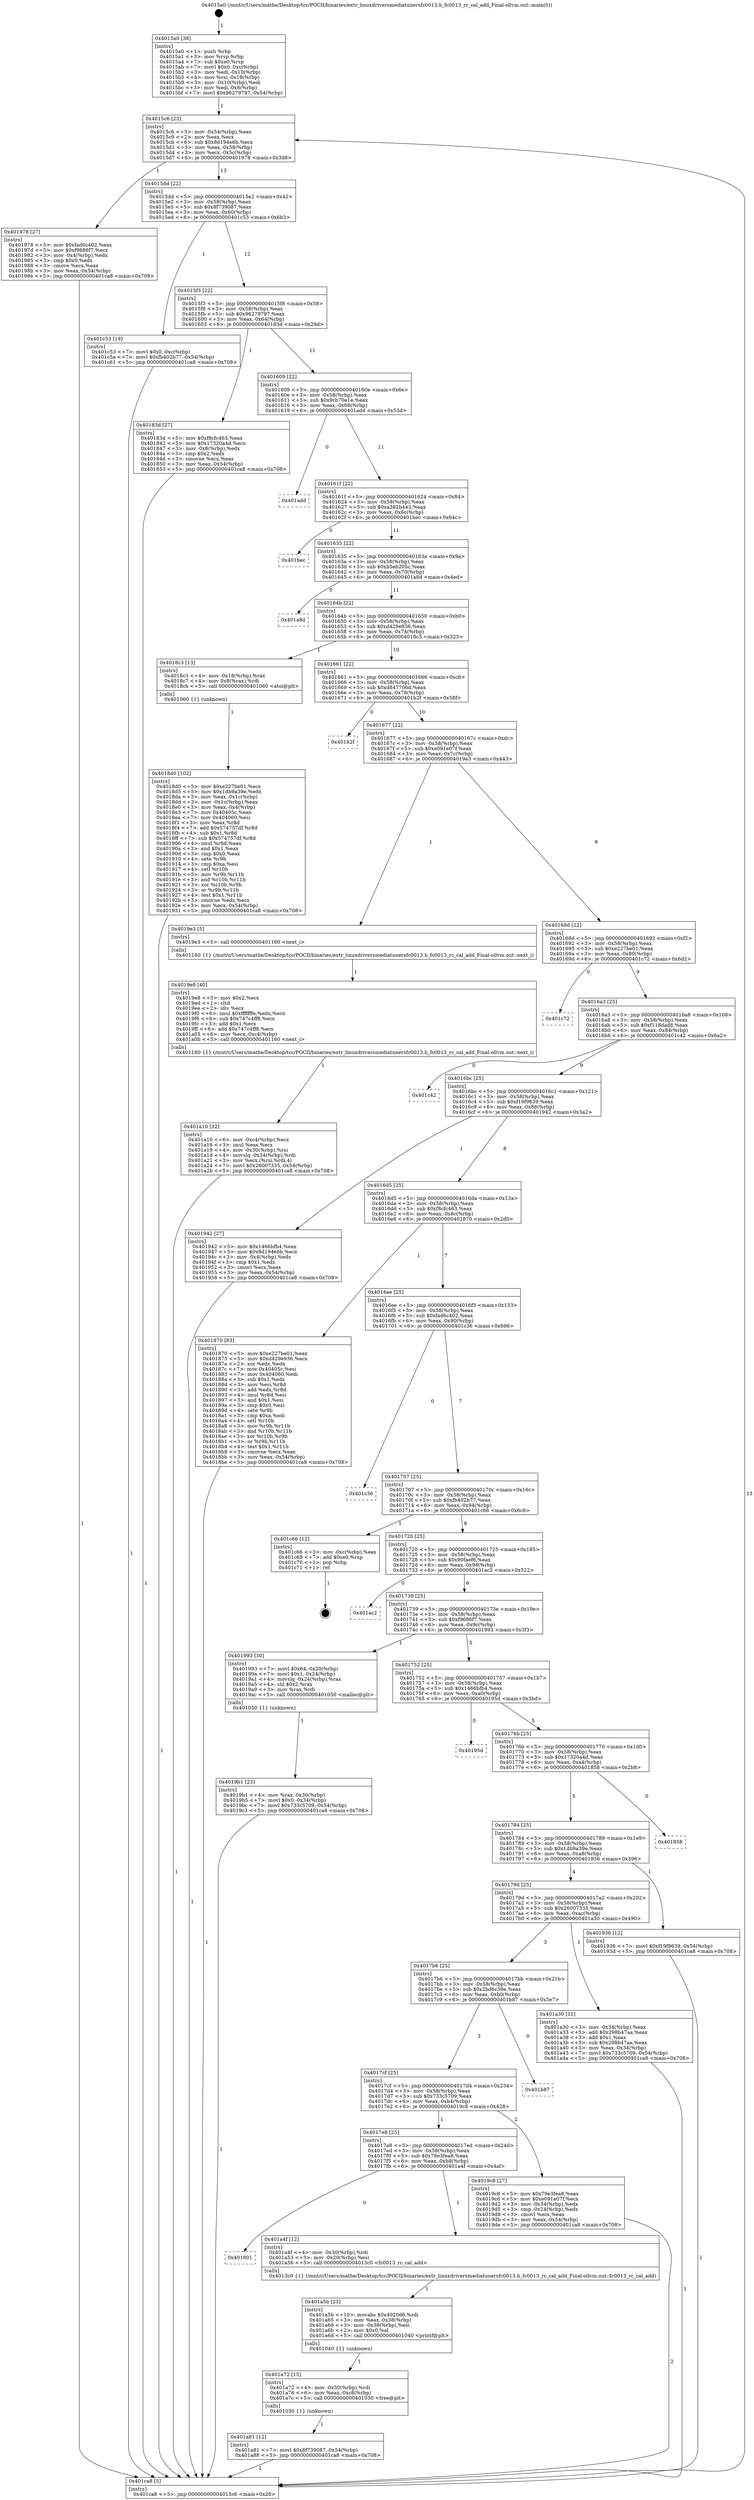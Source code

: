 digraph "0x4015a0" {
  label = "0x4015a0 (/mnt/c/Users/mathe/Desktop/tcc/POCII/binaries/extr_linuxdriversmediatunersfc0013.h_fc0013_rc_cal_add_Final-ollvm.out::main(0))"
  labelloc = "t"
  node[shape=record]

  Entry [label="",width=0.3,height=0.3,shape=circle,fillcolor=black,style=filled]
  "0x4015c6" [label="{
     0x4015c6 [23]\l
     | [instrs]\l
     &nbsp;&nbsp;0x4015c6 \<+3\>: mov -0x54(%rbp),%eax\l
     &nbsp;&nbsp;0x4015c9 \<+2\>: mov %eax,%ecx\l
     &nbsp;&nbsp;0x4015cb \<+6\>: sub $0x8d194e6b,%ecx\l
     &nbsp;&nbsp;0x4015d1 \<+3\>: mov %eax,-0x58(%rbp)\l
     &nbsp;&nbsp;0x4015d4 \<+3\>: mov %ecx,-0x5c(%rbp)\l
     &nbsp;&nbsp;0x4015d7 \<+6\>: je 0000000000401978 \<main+0x3d8\>\l
  }"]
  "0x401978" [label="{
     0x401978 [27]\l
     | [instrs]\l
     &nbsp;&nbsp;0x401978 \<+5\>: mov $0xfad6c402,%eax\l
     &nbsp;&nbsp;0x40197d \<+5\>: mov $0xf9686f7,%ecx\l
     &nbsp;&nbsp;0x401982 \<+3\>: mov -0x4(%rbp),%edx\l
     &nbsp;&nbsp;0x401985 \<+3\>: cmp $0x0,%edx\l
     &nbsp;&nbsp;0x401988 \<+3\>: cmove %ecx,%eax\l
     &nbsp;&nbsp;0x40198b \<+3\>: mov %eax,-0x54(%rbp)\l
     &nbsp;&nbsp;0x40198e \<+5\>: jmp 0000000000401ca8 \<main+0x708\>\l
  }"]
  "0x4015dd" [label="{
     0x4015dd [22]\l
     | [instrs]\l
     &nbsp;&nbsp;0x4015dd \<+5\>: jmp 00000000004015e2 \<main+0x42\>\l
     &nbsp;&nbsp;0x4015e2 \<+3\>: mov -0x58(%rbp),%eax\l
     &nbsp;&nbsp;0x4015e5 \<+5\>: sub $0x8f739087,%eax\l
     &nbsp;&nbsp;0x4015ea \<+3\>: mov %eax,-0x60(%rbp)\l
     &nbsp;&nbsp;0x4015ed \<+6\>: je 0000000000401c53 \<main+0x6b3\>\l
  }"]
  Exit [label="",width=0.3,height=0.3,shape=circle,fillcolor=black,style=filled,peripheries=2]
  "0x401c53" [label="{
     0x401c53 [19]\l
     | [instrs]\l
     &nbsp;&nbsp;0x401c53 \<+7\>: movl $0x0,-0xc(%rbp)\l
     &nbsp;&nbsp;0x401c5a \<+7\>: movl $0xfb402b77,-0x54(%rbp)\l
     &nbsp;&nbsp;0x401c61 \<+5\>: jmp 0000000000401ca8 \<main+0x708\>\l
  }"]
  "0x4015f3" [label="{
     0x4015f3 [22]\l
     | [instrs]\l
     &nbsp;&nbsp;0x4015f3 \<+5\>: jmp 00000000004015f8 \<main+0x58\>\l
     &nbsp;&nbsp;0x4015f8 \<+3\>: mov -0x58(%rbp),%eax\l
     &nbsp;&nbsp;0x4015fb \<+5\>: sub $0x96279797,%eax\l
     &nbsp;&nbsp;0x401600 \<+3\>: mov %eax,-0x64(%rbp)\l
     &nbsp;&nbsp;0x401603 \<+6\>: je 000000000040183d \<main+0x29d\>\l
  }"]
  "0x401a81" [label="{
     0x401a81 [12]\l
     | [instrs]\l
     &nbsp;&nbsp;0x401a81 \<+7\>: movl $0x8f739087,-0x54(%rbp)\l
     &nbsp;&nbsp;0x401a88 \<+5\>: jmp 0000000000401ca8 \<main+0x708\>\l
  }"]
  "0x40183d" [label="{
     0x40183d [27]\l
     | [instrs]\l
     &nbsp;&nbsp;0x40183d \<+5\>: mov $0xf8cfc463,%eax\l
     &nbsp;&nbsp;0x401842 \<+5\>: mov $0x17320a4d,%ecx\l
     &nbsp;&nbsp;0x401847 \<+3\>: mov -0x8(%rbp),%edx\l
     &nbsp;&nbsp;0x40184a \<+3\>: cmp $0x2,%edx\l
     &nbsp;&nbsp;0x40184d \<+3\>: cmovne %ecx,%eax\l
     &nbsp;&nbsp;0x401850 \<+3\>: mov %eax,-0x54(%rbp)\l
     &nbsp;&nbsp;0x401853 \<+5\>: jmp 0000000000401ca8 \<main+0x708\>\l
  }"]
  "0x401609" [label="{
     0x401609 [22]\l
     | [instrs]\l
     &nbsp;&nbsp;0x401609 \<+5\>: jmp 000000000040160e \<main+0x6e\>\l
     &nbsp;&nbsp;0x40160e \<+3\>: mov -0x58(%rbp),%eax\l
     &nbsp;&nbsp;0x401611 \<+5\>: sub $0x9cb70e1e,%eax\l
     &nbsp;&nbsp;0x401616 \<+3\>: mov %eax,-0x68(%rbp)\l
     &nbsp;&nbsp;0x401619 \<+6\>: je 0000000000401add \<main+0x53d\>\l
  }"]
  "0x401ca8" [label="{
     0x401ca8 [5]\l
     | [instrs]\l
     &nbsp;&nbsp;0x401ca8 \<+5\>: jmp 00000000004015c6 \<main+0x26\>\l
  }"]
  "0x4015a0" [label="{
     0x4015a0 [38]\l
     | [instrs]\l
     &nbsp;&nbsp;0x4015a0 \<+1\>: push %rbp\l
     &nbsp;&nbsp;0x4015a1 \<+3\>: mov %rsp,%rbp\l
     &nbsp;&nbsp;0x4015a4 \<+7\>: sub $0xe0,%rsp\l
     &nbsp;&nbsp;0x4015ab \<+7\>: movl $0x0,-0xc(%rbp)\l
     &nbsp;&nbsp;0x4015b2 \<+3\>: mov %edi,-0x10(%rbp)\l
     &nbsp;&nbsp;0x4015b5 \<+4\>: mov %rsi,-0x18(%rbp)\l
     &nbsp;&nbsp;0x4015b9 \<+3\>: mov -0x10(%rbp),%edi\l
     &nbsp;&nbsp;0x4015bc \<+3\>: mov %edi,-0x8(%rbp)\l
     &nbsp;&nbsp;0x4015bf \<+7\>: movl $0x96279797,-0x54(%rbp)\l
  }"]
  "0x401a72" [label="{
     0x401a72 [15]\l
     | [instrs]\l
     &nbsp;&nbsp;0x401a72 \<+4\>: mov -0x30(%rbp),%rdi\l
     &nbsp;&nbsp;0x401a76 \<+6\>: mov %eax,-0xc8(%rbp)\l
     &nbsp;&nbsp;0x401a7c \<+5\>: call 0000000000401030 \<free@plt\>\l
     | [calls]\l
     &nbsp;&nbsp;0x401030 \{1\} (unknown)\l
  }"]
  "0x401add" [label="{
     0x401add\l
  }", style=dashed]
  "0x40161f" [label="{
     0x40161f [22]\l
     | [instrs]\l
     &nbsp;&nbsp;0x40161f \<+5\>: jmp 0000000000401624 \<main+0x84\>\l
     &nbsp;&nbsp;0x401624 \<+3\>: mov -0x58(%rbp),%eax\l
     &nbsp;&nbsp;0x401627 \<+5\>: sub $0xa382b443,%eax\l
     &nbsp;&nbsp;0x40162c \<+3\>: mov %eax,-0x6c(%rbp)\l
     &nbsp;&nbsp;0x40162f \<+6\>: je 0000000000401bec \<main+0x64c\>\l
  }"]
  "0x401a5b" [label="{
     0x401a5b [23]\l
     | [instrs]\l
     &nbsp;&nbsp;0x401a5b \<+10\>: movabs $0x4020d6,%rdi\l
     &nbsp;&nbsp;0x401a65 \<+3\>: mov %eax,-0x38(%rbp)\l
     &nbsp;&nbsp;0x401a68 \<+3\>: mov -0x38(%rbp),%esi\l
     &nbsp;&nbsp;0x401a6b \<+2\>: mov $0x0,%al\l
     &nbsp;&nbsp;0x401a6d \<+5\>: call 0000000000401040 \<printf@plt\>\l
     | [calls]\l
     &nbsp;&nbsp;0x401040 \{1\} (unknown)\l
  }"]
  "0x401bec" [label="{
     0x401bec\l
  }", style=dashed]
  "0x401635" [label="{
     0x401635 [22]\l
     | [instrs]\l
     &nbsp;&nbsp;0x401635 \<+5\>: jmp 000000000040163a \<main+0x9a\>\l
     &nbsp;&nbsp;0x40163a \<+3\>: mov -0x58(%rbp),%eax\l
     &nbsp;&nbsp;0x40163d \<+5\>: sub $0xb5eb205c,%eax\l
     &nbsp;&nbsp;0x401642 \<+3\>: mov %eax,-0x70(%rbp)\l
     &nbsp;&nbsp;0x401645 \<+6\>: je 0000000000401a8d \<main+0x4ed\>\l
  }"]
  "0x401801" [label="{
     0x401801\l
  }", style=dashed]
  "0x401a8d" [label="{
     0x401a8d\l
  }", style=dashed]
  "0x40164b" [label="{
     0x40164b [22]\l
     | [instrs]\l
     &nbsp;&nbsp;0x40164b \<+5\>: jmp 0000000000401650 \<main+0xb0\>\l
     &nbsp;&nbsp;0x401650 \<+3\>: mov -0x58(%rbp),%eax\l
     &nbsp;&nbsp;0x401653 \<+5\>: sub $0xd429e936,%eax\l
     &nbsp;&nbsp;0x401658 \<+3\>: mov %eax,-0x74(%rbp)\l
     &nbsp;&nbsp;0x40165b \<+6\>: je 00000000004018c3 \<main+0x323\>\l
  }"]
  "0x401a4f" [label="{
     0x401a4f [12]\l
     | [instrs]\l
     &nbsp;&nbsp;0x401a4f \<+4\>: mov -0x30(%rbp),%rdi\l
     &nbsp;&nbsp;0x401a53 \<+3\>: mov -0x20(%rbp),%esi\l
     &nbsp;&nbsp;0x401a56 \<+5\>: call 00000000004013c0 \<fc0013_rc_cal_add\>\l
     | [calls]\l
     &nbsp;&nbsp;0x4013c0 \{1\} (/mnt/c/Users/mathe/Desktop/tcc/POCII/binaries/extr_linuxdriversmediatunersfc0013.h_fc0013_rc_cal_add_Final-ollvm.out::fc0013_rc_cal_add)\l
  }"]
  "0x4018c3" [label="{
     0x4018c3 [13]\l
     | [instrs]\l
     &nbsp;&nbsp;0x4018c3 \<+4\>: mov -0x18(%rbp),%rax\l
     &nbsp;&nbsp;0x4018c7 \<+4\>: mov 0x8(%rax),%rdi\l
     &nbsp;&nbsp;0x4018cb \<+5\>: call 0000000000401060 \<atoi@plt\>\l
     | [calls]\l
     &nbsp;&nbsp;0x401060 \{1\} (unknown)\l
  }"]
  "0x401661" [label="{
     0x401661 [22]\l
     | [instrs]\l
     &nbsp;&nbsp;0x401661 \<+5\>: jmp 0000000000401666 \<main+0xc6\>\l
     &nbsp;&nbsp;0x401666 \<+3\>: mov -0x58(%rbp),%eax\l
     &nbsp;&nbsp;0x401669 \<+5\>: sub $0xd847706d,%eax\l
     &nbsp;&nbsp;0x40166e \<+3\>: mov %eax,-0x78(%rbp)\l
     &nbsp;&nbsp;0x401671 \<+6\>: je 0000000000401b2f \<main+0x58f\>\l
  }"]
  "0x401a10" [label="{
     0x401a10 [32]\l
     | [instrs]\l
     &nbsp;&nbsp;0x401a10 \<+6\>: mov -0xc4(%rbp),%ecx\l
     &nbsp;&nbsp;0x401a16 \<+3\>: imul %eax,%ecx\l
     &nbsp;&nbsp;0x401a19 \<+4\>: mov -0x30(%rbp),%rsi\l
     &nbsp;&nbsp;0x401a1d \<+4\>: movslq -0x34(%rbp),%rdi\l
     &nbsp;&nbsp;0x401a21 \<+3\>: mov %ecx,(%rsi,%rdi,4)\l
     &nbsp;&nbsp;0x401a24 \<+7\>: movl $0x26007335,-0x54(%rbp)\l
     &nbsp;&nbsp;0x401a2b \<+5\>: jmp 0000000000401ca8 \<main+0x708\>\l
  }"]
  "0x401b2f" [label="{
     0x401b2f\l
  }", style=dashed]
  "0x401677" [label="{
     0x401677 [22]\l
     | [instrs]\l
     &nbsp;&nbsp;0x401677 \<+5\>: jmp 000000000040167c \<main+0xdc\>\l
     &nbsp;&nbsp;0x40167c \<+3\>: mov -0x58(%rbp),%eax\l
     &nbsp;&nbsp;0x40167f \<+5\>: sub $0xe091e07f,%eax\l
     &nbsp;&nbsp;0x401684 \<+3\>: mov %eax,-0x7c(%rbp)\l
     &nbsp;&nbsp;0x401687 \<+6\>: je 00000000004019e3 \<main+0x443\>\l
  }"]
  "0x4019e8" [label="{
     0x4019e8 [40]\l
     | [instrs]\l
     &nbsp;&nbsp;0x4019e8 \<+5\>: mov $0x2,%ecx\l
     &nbsp;&nbsp;0x4019ed \<+1\>: cltd\l
     &nbsp;&nbsp;0x4019ee \<+2\>: idiv %ecx\l
     &nbsp;&nbsp;0x4019f0 \<+6\>: imul $0xfffffffe,%edx,%ecx\l
     &nbsp;&nbsp;0x4019f6 \<+6\>: sub $0x747c4ff8,%ecx\l
     &nbsp;&nbsp;0x4019fc \<+3\>: add $0x1,%ecx\l
     &nbsp;&nbsp;0x4019ff \<+6\>: add $0x747c4ff8,%ecx\l
     &nbsp;&nbsp;0x401a05 \<+6\>: mov %ecx,-0xc4(%rbp)\l
     &nbsp;&nbsp;0x401a0b \<+5\>: call 0000000000401160 \<next_i\>\l
     | [calls]\l
     &nbsp;&nbsp;0x401160 \{1\} (/mnt/c/Users/mathe/Desktop/tcc/POCII/binaries/extr_linuxdriversmediatunersfc0013.h_fc0013_rc_cal_add_Final-ollvm.out::next_i)\l
  }"]
  "0x4019e3" [label="{
     0x4019e3 [5]\l
     | [instrs]\l
     &nbsp;&nbsp;0x4019e3 \<+5\>: call 0000000000401160 \<next_i\>\l
     | [calls]\l
     &nbsp;&nbsp;0x401160 \{1\} (/mnt/c/Users/mathe/Desktop/tcc/POCII/binaries/extr_linuxdriversmediatunersfc0013.h_fc0013_rc_cal_add_Final-ollvm.out::next_i)\l
  }"]
  "0x40168d" [label="{
     0x40168d [22]\l
     | [instrs]\l
     &nbsp;&nbsp;0x40168d \<+5\>: jmp 0000000000401692 \<main+0xf2\>\l
     &nbsp;&nbsp;0x401692 \<+3\>: mov -0x58(%rbp),%eax\l
     &nbsp;&nbsp;0x401695 \<+5\>: sub $0xe227be01,%eax\l
     &nbsp;&nbsp;0x40169a \<+3\>: mov %eax,-0x80(%rbp)\l
     &nbsp;&nbsp;0x40169d \<+6\>: je 0000000000401c72 \<main+0x6d2\>\l
  }"]
  "0x4017e8" [label="{
     0x4017e8 [25]\l
     | [instrs]\l
     &nbsp;&nbsp;0x4017e8 \<+5\>: jmp 00000000004017ed \<main+0x24d\>\l
     &nbsp;&nbsp;0x4017ed \<+3\>: mov -0x58(%rbp),%eax\l
     &nbsp;&nbsp;0x4017f0 \<+5\>: sub $0x79e3fea8,%eax\l
     &nbsp;&nbsp;0x4017f5 \<+6\>: mov %eax,-0xb8(%rbp)\l
     &nbsp;&nbsp;0x4017fb \<+6\>: je 0000000000401a4f \<main+0x4af\>\l
  }"]
  "0x401c72" [label="{
     0x401c72\l
  }", style=dashed]
  "0x4016a3" [label="{
     0x4016a3 [25]\l
     | [instrs]\l
     &nbsp;&nbsp;0x4016a3 \<+5\>: jmp 00000000004016a8 \<main+0x108\>\l
     &nbsp;&nbsp;0x4016a8 \<+3\>: mov -0x58(%rbp),%eax\l
     &nbsp;&nbsp;0x4016ab \<+5\>: sub $0xf118dad8,%eax\l
     &nbsp;&nbsp;0x4016b0 \<+6\>: mov %eax,-0x84(%rbp)\l
     &nbsp;&nbsp;0x4016b6 \<+6\>: je 0000000000401c42 \<main+0x6a2\>\l
  }"]
  "0x4019c8" [label="{
     0x4019c8 [27]\l
     | [instrs]\l
     &nbsp;&nbsp;0x4019c8 \<+5\>: mov $0x79e3fea8,%eax\l
     &nbsp;&nbsp;0x4019cd \<+5\>: mov $0xe091e07f,%ecx\l
     &nbsp;&nbsp;0x4019d2 \<+3\>: mov -0x34(%rbp),%edx\l
     &nbsp;&nbsp;0x4019d5 \<+3\>: cmp -0x24(%rbp),%edx\l
     &nbsp;&nbsp;0x4019d8 \<+3\>: cmovl %ecx,%eax\l
     &nbsp;&nbsp;0x4019db \<+3\>: mov %eax,-0x54(%rbp)\l
     &nbsp;&nbsp;0x4019de \<+5\>: jmp 0000000000401ca8 \<main+0x708\>\l
  }"]
  "0x401c42" [label="{
     0x401c42\l
  }", style=dashed]
  "0x4016bc" [label="{
     0x4016bc [25]\l
     | [instrs]\l
     &nbsp;&nbsp;0x4016bc \<+5\>: jmp 00000000004016c1 \<main+0x121\>\l
     &nbsp;&nbsp;0x4016c1 \<+3\>: mov -0x58(%rbp),%eax\l
     &nbsp;&nbsp;0x4016c4 \<+5\>: sub $0xf19f9639,%eax\l
     &nbsp;&nbsp;0x4016c9 \<+6\>: mov %eax,-0x88(%rbp)\l
     &nbsp;&nbsp;0x4016cf \<+6\>: je 0000000000401942 \<main+0x3a2\>\l
  }"]
  "0x4017cf" [label="{
     0x4017cf [25]\l
     | [instrs]\l
     &nbsp;&nbsp;0x4017cf \<+5\>: jmp 00000000004017d4 \<main+0x234\>\l
     &nbsp;&nbsp;0x4017d4 \<+3\>: mov -0x58(%rbp),%eax\l
     &nbsp;&nbsp;0x4017d7 \<+5\>: sub $0x733c5709,%eax\l
     &nbsp;&nbsp;0x4017dc \<+6\>: mov %eax,-0xb4(%rbp)\l
     &nbsp;&nbsp;0x4017e2 \<+6\>: je 00000000004019c8 \<main+0x428\>\l
  }"]
  "0x401942" [label="{
     0x401942 [27]\l
     | [instrs]\l
     &nbsp;&nbsp;0x401942 \<+5\>: mov $0x1466bfb4,%eax\l
     &nbsp;&nbsp;0x401947 \<+5\>: mov $0x8d194e6b,%ecx\l
     &nbsp;&nbsp;0x40194c \<+3\>: mov -0x4(%rbp),%edx\l
     &nbsp;&nbsp;0x40194f \<+3\>: cmp $0x1,%edx\l
     &nbsp;&nbsp;0x401952 \<+3\>: cmovl %ecx,%eax\l
     &nbsp;&nbsp;0x401955 \<+3\>: mov %eax,-0x54(%rbp)\l
     &nbsp;&nbsp;0x401958 \<+5\>: jmp 0000000000401ca8 \<main+0x708\>\l
  }"]
  "0x4016d5" [label="{
     0x4016d5 [25]\l
     | [instrs]\l
     &nbsp;&nbsp;0x4016d5 \<+5\>: jmp 00000000004016da \<main+0x13a\>\l
     &nbsp;&nbsp;0x4016da \<+3\>: mov -0x58(%rbp),%eax\l
     &nbsp;&nbsp;0x4016dd \<+5\>: sub $0xf8cfc463,%eax\l
     &nbsp;&nbsp;0x4016e2 \<+6\>: mov %eax,-0x8c(%rbp)\l
     &nbsp;&nbsp;0x4016e8 \<+6\>: je 0000000000401870 \<main+0x2d0\>\l
  }"]
  "0x401b87" [label="{
     0x401b87\l
  }", style=dashed]
  "0x401870" [label="{
     0x401870 [83]\l
     | [instrs]\l
     &nbsp;&nbsp;0x401870 \<+5\>: mov $0xe227be01,%eax\l
     &nbsp;&nbsp;0x401875 \<+5\>: mov $0xd429e936,%ecx\l
     &nbsp;&nbsp;0x40187a \<+2\>: xor %edx,%edx\l
     &nbsp;&nbsp;0x40187c \<+7\>: mov 0x40405c,%esi\l
     &nbsp;&nbsp;0x401883 \<+7\>: mov 0x404060,%edi\l
     &nbsp;&nbsp;0x40188a \<+3\>: sub $0x1,%edx\l
     &nbsp;&nbsp;0x40188d \<+3\>: mov %esi,%r8d\l
     &nbsp;&nbsp;0x401890 \<+3\>: add %edx,%r8d\l
     &nbsp;&nbsp;0x401893 \<+4\>: imul %r8d,%esi\l
     &nbsp;&nbsp;0x401897 \<+3\>: and $0x1,%esi\l
     &nbsp;&nbsp;0x40189a \<+3\>: cmp $0x0,%esi\l
     &nbsp;&nbsp;0x40189d \<+4\>: sete %r9b\l
     &nbsp;&nbsp;0x4018a1 \<+3\>: cmp $0xa,%edi\l
     &nbsp;&nbsp;0x4018a4 \<+4\>: setl %r10b\l
     &nbsp;&nbsp;0x4018a8 \<+3\>: mov %r9b,%r11b\l
     &nbsp;&nbsp;0x4018ab \<+3\>: and %r10b,%r11b\l
     &nbsp;&nbsp;0x4018ae \<+3\>: xor %r10b,%r9b\l
     &nbsp;&nbsp;0x4018b1 \<+3\>: or %r9b,%r11b\l
     &nbsp;&nbsp;0x4018b4 \<+4\>: test $0x1,%r11b\l
     &nbsp;&nbsp;0x4018b8 \<+3\>: cmovne %ecx,%eax\l
     &nbsp;&nbsp;0x4018bb \<+3\>: mov %eax,-0x54(%rbp)\l
     &nbsp;&nbsp;0x4018be \<+5\>: jmp 0000000000401ca8 \<main+0x708\>\l
  }"]
  "0x4016ee" [label="{
     0x4016ee [25]\l
     | [instrs]\l
     &nbsp;&nbsp;0x4016ee \<+5\>: jmp 00000000004016f3 \<main+0x153\>\l
     &nbsp;&nbsp;0x4016f3 \<+3\>: mov -0x58(%rbp),%eax\l
     &nbsp;&nbsp;0x4016f6 \<+5\>: sub $0xfad6c402,%eax\l
     &nbsp;&nbsp;0x4016fb \<+6\>: mov %eax,-0x90(%rbp)\l
     &nbsp;&nbsp;0x401701 \<+6\>: je 0000000000401c36 \<main+0x696\>\l
  }"]
  "0x4018d0" [label="{
     0x4018d0 [102]\l
     | [instrs]\l
     &nbsp;&nbsp;0x4018d0 \<+5\>: mov $0xe227be01,%ecx\l
     &nbsp;&nbsp;0x4018d5 \<+5\>: mov $0x1db9a39e,%edx\l
     &nbsp;&nbsp;0x4018da \<+3\>: mov %eax,-0x1c(%rbp)\l
     &nbsp;&nbsp;0x4018dd \<+3\>: mov -0x1c(%rbp),%eax\l
     &nbsp;&nbsp;0x4018e0 \<+3\>: mov %eax,-0x4(%rbp)\l
     &nbsp;&nbsp;0x4018e3 \<+7\>: mov 0x40405c,%eax\l
     &nbsp;&nbsp;0x4018ea \<+7\>: mov 0x404060,%esi\l
     &nbsp;&nbsp;0x4018f1 \<+3\>: mov %eax,%r8d\l
     &nbsp;&nbsp;0x4018f4 \<+7\>: add $0x574757df,%r8d\l
     &nbsp;&nbsp;0x4018fb \<+4\>: sub $0x1,%r8d\l
     &nbsp;&nbsp;0x4018ff \<+7\>: sub $0x574757df,%r8d\l
     &nbsp;&nbsp;0x401906 \<+4\>: imul %r8d,%eax\l
     &nbsp;&nbsp;0x40190a \<+3\>: and $0x1,%eax\l
     &nbsp;&nbsp;0x40190d \<+3\>: cmp $0x0,%eax\l
     &nbsp;&nbsp;0x401910 \<+4\>: sete %r9b\l
     &nbsp;&nbsp;0x401914 \<+3\>: cmp $0xa,%esi\l
     &nbsp;&nbsp;0x401917 \<+4\>: setl %r10b\l
     &nbsp;&nbsp;0x40191b \<+3\>: mov %r9b,%r11b\l
     &nbsp;&nbsp;0x40191e \<+3\>: and %r10b,%r11b\l
     &nbsp;&nbsp;0x401921 \<+3\>: xor %r10b,%r9b\l
     &nbsp;&nbsp;0x401924 \<+3\>: or %r9b,%r11b\l
     &nbsp;&nbsp;0x401927 \<+4\>: test $0x1,%r11b\l
     &nbsp;&nbsp;0x40192b \<+3\>: cmovne %edx,%ecx\l
     &nbsp;&nbsp;0x40192e \<+3\>: mov %ecx,-0x54(%rbp)\l
     &nbsp;&nbsp;0x401931 \<+5\>: jmp 0000000000401ca8 \<main+0x708\>\l
  }"]
  "0x4017b6" [label="{
     0x4017b6 [25]\l
     | [instrs]\l
     &nbsp;&nbsp;0x4017b6 \<+5\>: jmp 00000000004017bb \<main+0x21b\>\l
     &nbsp;&nbsp;0x4017bb \<+3\>: mov -0x58(%rbp),%eax\l
     &nbsp;&nbsp;0x4017be \<+5\>: sub $0x2bd6c39e,%eax\l
     &nbsp;&nbsp;0x4017c3 \<+6\>: mov %eax,-0xb0(%rbp)\l
     &nbsp;&nbsp;0x4017c9 \<+6\>: je 0000000000401b87 \<main+0x5e7\>\l
  }"]
  "0x401c36" [label="{
     0x401c36\l
  }", style=dashed]
  "0x401707" [label="{
     0x401707 [25]\l
     | [instrs]\l
     &nbsp;&nbsp;0x401707 \<+5\>: jmp 000000000040170c \<main+0x16c\>\l
     &nbsp;&nbsp;0x40170c \<+3\>: mov -0x58(%rbp),%eax\l
     &nbsp;&nbsp;0x40170f \<+5\>: sub $0xfb402b77,%eax\l
     &nbsp;&nbsp;0x401714 \<+6\>: mov %eax,-0x94(%rbp)\l
     &nbsp;&nbsp;0x40171a \<+6\>: je 0000000000401c66 \<main+0x6c6\>\l
  }"]
  "0x401a30" [label="{
     0x401a30 [31]\l
     | [instrs]\l
     &nbsp;&nbsp;0x401a30 \<+3\>: mov -0x34(%rbp),%eax\l
     &nbsp;&nbsp;0x401a33 \<+5\>: add $0x298b47aa,%eax\l
     &nbsp;&nbsp;0x401a38 \<+3\>: add $0x1,%eax\l
     &nbsp;&nbsp;0x401a3b \<+5\>: sub $0x298b47aa,%eax\l
     &nbsp;&nbsp;0x401a40 \<+3\>: mov %eax,-0x34(%rbp)\l
     &nbsp;&nbsp;0x401a43 \<+7\>: movl $0x733c5709,-0x54(%rbp)\l
     &nbsp;&nbsp;0x401a4a \<+5\>: jmp 0000000000401ca8 \<main+0x708\>\l
  }"]
  "0x401c66" [label="{
     0x401c66 [12]\l
     | [instrs]\l
     &nbsp;&nbsp;0x401c66 \<+3\>: mov -0xc(%rbp),%eax\l
     &nbsp;&nbsp;0x401c69 \<+7\>: add $0xe0,%rsp\l
     &nbsp;&nbsp;0x401c70 \<+1\>: pop %rbp\l
     &nbsp;&nbsp;0x401c71 \<+1\>: ret\l
  }"]
  "0x401720" [label="{
     0x401720 [25]\l
     | [instrs]\l
     &nbsp;&nbsp;0x401720 \<+5\>: jmp 0000000000401725 \<main+0x185\>\l
     &nbsp;&nbsp;0x401725 \<+3\>: mov -0x58(%rbp),%eax\l
     &nbsp;&nbsp;0x401728 \<+5\>: sub $0x90faef6,%eax\l
     &nbsp;&nbsp;0x40172d \<+6\>: mov %eax,-0x98(%rbp)\l
     &nbsp;&nbsp;0x401733 \<+6\>: je 0000000000401ac2 \<main+0x522\>\l
  }"]
  "0x4019b1" [label="{
     0x4019b1 [23]\l
     | [instrs]\l
     &nbsp;&nbsp;0x4019b1 \<+4\>: mov %rax,-0x30(%rbp)\l
     &nbsp;&nbsp;0x4019b5 \<+7\>: movl $0x0,-0x34(%rbp)\l
     &nbsp;&nbsp;0x4019bc \<+7\>: movl $0x733c5709,-0x54(%rbp)\l
     &nbsp;&nbsp;0x4019c3 \<+5\>: jmp 0000000000401ca8 \<main+0x708\>\l
  }"]
  "0x401ac2" [label="{
     0x401ac2\l
  }", style=dashed]
  "0x401739" [label="{
     0x401739 [25]\l
     | [instrs]\l
     &nbsp;&nbsp;0x401739 \<+5\>: jmp 000000000040173e \<main+0x19e\>\l
     &nbsp;&nbsp;0x40173e \<+3\>: mov -0x58(%rbp),%eax\l
     &nbsp;&nbsp;0x401741 \<+5\>: sub $0xf9686f7,%eax\l
     &nbsp;&nbsp;0x401746 \<+6\>: mov %eax,-0x9c(%rbp)\l
     &nbsp;&nbsp;0x40174c \<+6\>: je 0000000000401993 \<main+0x3f3\>\l
  }"]
  "0x40179d" [label="{
     0x40179d [25]\l
     | [instrs]\l
     &nbsp;&nbsp;0x40179d \<+5\>: jmp 00000000004017a2 \<main+0x202\>\l
     &nbsp;&nbsp;0x4017a2 \<+3\>: mov -0x58(%rbp),%eax\l
     &nbsp;&nbsp;0x4017a5 \<+5\>: sub $0x26007335,%eax\l
     &nbsp;&nbsp;0x4017aa \<+6\>: mov %eax,-0xac(%rbp)\l
     &nbsp;&nbsp;0x4017b0 \<+6\>: je 0000000000401a30 \<main+0x490\>\l
  }"]
  "0x401993" [label="{
     0x401993 [30]\l
     | [instrs]\l
     &nbsp;&nbsp;0x401993 \<+7\>: movl $0x64,-0x20(%rbp)\l
     &nbsp;&nbsp;0x40199a \<+7\>: movl $0x1,-0x24(%rbp)\l
     &nbsp;&nbsp;0x4019a1 \<+4\>: movslq -0x24(%rbp),%rax\l
     &nbsp;&nbsp;0x4019a5 \<+4\>: shl $0x2,%rax\l
     &nbsp;&nbsp;0x4019a9 \<+3\>: mov %rax,%rdi\l
     &nbsp;&nbsp;0x4019ac \<+5\>: call 0000000000401050 \<malloc@plt\>\l
     | [calls]\l
     &nbsp;&nbsp;0x401050 \{1\} (unknown)\l
  }"]
  "0x401752" [label="{
     0x401752 [25]\l
     | [instrs]\l
     &nbsp;&nbsp;0x401752 \<+5\>: jmp 0000000000401757 \<main+0x1b7\>\l
     &nbsp;&nbsp;0x401757 \<+3\>: mov -0x58(%rbp),%eax\l
     &nbsp;&nbsp;0x40175a \<+5\>: sub $0x1466bfb4,%eax\l
     &nbsp;&nbsp;0x40175f \<+6\>: mov %eax,-0xa0(%rbp)\l
     &nbsp;&nbsp;0x401765 \<+6\>: je 000000000040195d \<main+0x3bd\>\l
  }"]
  "0x401936" [label="{
     0x401936 [12]\l
     | [instrs]\l
     &nbsp;&nbsp;0x401936 \<+7\>: movl $0xf19f9639,-0x54(%rbp)\l
     &nbsp;&nbsp;0x40193d \<+5\>: jmp 0000000000401ca8 \<main+0x708\>\l
  }"]
  "0x40195d" [label="{
     0x40195d\l
  }", style=dashed]
  "0x40176b" [label="{
     0x40176b [25]\l
     | [instrs]\l
     &nbsp;&nbsp;0x40176b \<+5\>: jmp 0000000000401770 \<main+0x1d0\>\l
     &nbsp;&nbsp;0x401770 \<+3\>: mov -0x58(%rbp),%eax\l
     &nbsp;&nbsp;0x401773 \<+5\>: sub $0x17320a4d,%eax\l
     &nbsp;&nbsp;0x401778 \<+6\>: mov %eax,-0xa4(%rbp)\l
     &nbsp;&nbsp;0x40177e \<+6\>: je 0000000000401858 \<main+0x2b8\>\l
  }"]
  "0x401784" [label="{
     0x401784 [25]\l
     | [instrs]\l
     &nbsp;&nbsp;0x401784 \<+5\>: jmp 0000000000401789 \<main+0x1e9\>\l
     &nbsp;&nbsp;0x401789 \<+3\>: mov -0x58(%rbp),%eax\l
     &nbsp;&nbsp;0x40178c \<+5\>: sub $0x1db9a39e,%eax\l
     &nbsp;&nbsp;0x401791 \<+6\>: mov %eax,-0xa8(%rbp)\l
     &nbsp;&nbsp;0x401797 \<+6\>: je 0000000000401936 \<main+0x396\>\l
  }"]
  "0x401858" [label="{
     0x401858\l
  }", style=dashed]
  Entry -> "0x4015a0" [label=" 1"]
  "0x4015c6" -> "0x401978" [label=" 1"]
  "0x4015c6" -> "0x4015dd" [label=" 13"]
  "0x401c66" -> Exit [label=" 1"]
  "0x4015dd" -> "0x401c53" [label=" 1"]
  "0x4015dd" -> "0x4015f3" [label=" 12"]
  "0x401c53" -> "0x401ca8" [label=" 1"]
  "0x4015f3" -> "0x40183d" [label=" 1"]
  "0x4015f3" -> "0x401609" [label=" 11"]
  "0x40183d" -> "0x401ca8" [label=" 1"]
  "0x4015a0" -> "0x4015c6" [label=" 1"]
  "0x401ca8" -> "0x4015c6" [label=" 13"]
  "0x401a81" -> "0x401ca8" [label=" 1"]
  "0x401609" -> "0x401add" [label=" 0"]
  "0x401609" -> "0x40161f" [label=" 11"]
  "0x401a72" -> "0x401a81" [label=" 1"]
  "0x40161f" -> "0x401bec" [label=" 0"]
  "0x40161f" -> "0x401635" [label=" 11"]
  "0x401a5b" -> "0x401a72" [label=" 1"]
  "0x401635" -> "0x401a8d" [label=" 0"]
  "0x401635" -> "0x40164b" [label=" 11"]
  "0x401a4f" -> "0x401a5b" [label=" 1"]
  "0x40164b" -> "0x4018c3" [label=" 1"]
  "0x40164b" -> "0x401661" [label=" 10"]
  "0x4017e8" -> "0x401801" [label=" 0"]
  "0x401661" -> "0x401b2f" [label=" 0"]
  "0x401661" -> "0x401677" [label=" 10"]
  "0x4017e8" -> "0x401a4f" [label=" 1"]
  "0x401677" -> "0x4019e3" [label=" 1"]
  "0x401677" -> "0x40168d" [label=" 9"]
  "0x401a30" -> "0x401ca8" [label=" 1"]
  "0x40168d" -> "0x401c72" [label=" 0"]
  "0x40168d" -> "0x4016a3" [label=" 9"]
  "0x401a10" -> "0x401ca8" [label=" 1"]
  "0x4016a3" -> "0x401c42" [label=" 0"]
  "0x4016a3" -> "0x4016bc" [label=" 9"]
  "0x4019e8" -> "0x401a10" [label=" 1"]
  "0x4016bc" -> "0x401942" [label=" 1"]
  "0x4016bc" -> "0x4016d5" [label=" 8"]
  "0x4019c8" -> "0x401ca8" [label=" 2"]
  "0x4016d5" -> "0x401870" [label=" 1"]
  "0x4016d5" -> "0x4016ee" [label=" 7"]
  "0x401870" -> "0x401ca8" [label=" 1"]
  "0x4018c3" -> "0x4018d0" [label=" 1"]
  "0x4018d0" -> "0x401ca8" [label=" 1"]
  "0x4017cf" -> "0x4017e8" [label=" 1"]
  "0x4016ee" -> "0x401c36" [label=" 0"]
  "0x4016ee" -> "0x401707" [label=" 7"]
  "0x4019e3" -> "0x4019e8" [label=" 1"]
  "0x401707" -> "0x401c66" [label=" 1"]
  "0x401707" -> "0x401720" [label=" 6"]
  "0x4017b6" -> "0x4017cf" [label=" 3"]
  "0x401720" -> "0x401ac2" [label=" 0"]
  "0x401720" -> "0x401739" [label=" 6"]
  "0x4017cf" -> "0x4019c8" [label=" 2"]
  "0x401739" -> "0x401993" [label=" 1"]
  "0x401739" -> "0x401752" [label=" 5"]
  "0x40179d" -> "0x4017b6" [label=" 3"]
  "0x401752" -> "0x40195d" [label=" 0"]
  "0x401752" -> "0x40176b" [label=" 5"]
  "0x40179d" -> "0x401a30" [label=" 1"]
  "0x40176b" -> "0x401858" [label=" 0"]
  "0x40176b" -> "0x401784" [label=" 5"]
  "0x4017b6" -> "0x401b87" [label=" 0"]
  "0x401784" -> "0x401936" [label=" 1"]
  "0x401784" -> "0x40179d" [label=" 4"]
  "0x401936" -> "0x401ca8" [label=" 1"]
  "0x401942" -> "0x401ca8" [label=" 1"]
  "0x401978" -> "0x401ca8" [label=" 1"]
  "0x401993" -> "0x4019b1" [label=" 1"]
  "0x4019b1" -> "0x401ca8" [label=" 1"]
}
